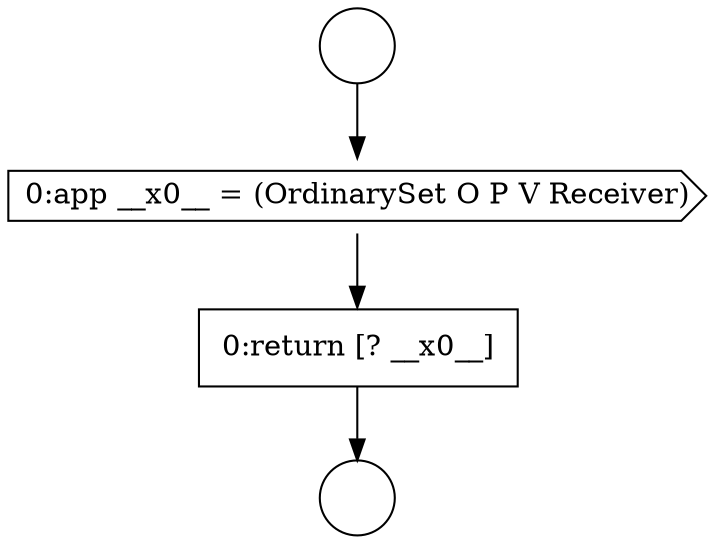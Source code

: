 digraph {
  node1657 [shape=circle label=" " color="black" fillcolor="white" style=filled]
  node1659 [shape=cds, label=<<font color="black">0:app __x0__ = (OrdinarySet O P V Receiver)</font>> color="black" fillcolor="white" style=filled]
  node1660 [shape=none, margin=0, label=<<font color="black">
    <table border="0" cellborder="1" cellspacing="0" cellpadding="10">
      <tr><td align="left">0:return [? __x0__]</td></tr>
    </table>
  </font>> color="black" fillcolor="white" style=filled]
  node1658 [shape=circle label=" " color="black" fillcolor="white" style=filled]
  node1657 -> node1659 [ color="black"]
  node1659 -> node1660 [ color="black"]
  node1660 -> node1658 [ color="black"]
}
